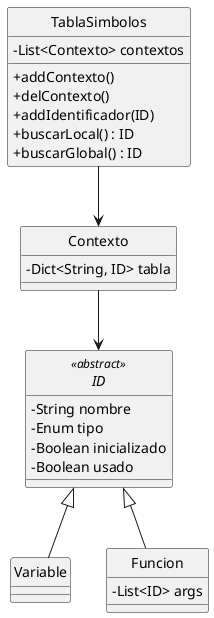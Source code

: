 @startuml TablaSimbolos

skinparam ClassAttributeIconSize 0
hide circle

class TablaSimbolos{
    -List<Contexto> contextos
    +addContexto()
    +delContexto()
    +addIdentificador(ID)
    +buscarLocal() : ID
    +buscarGlobal() : ID
}

class Contexto{
    - Dict<String, ID> tabla
}

abstract class ID<<abstract>>{
    -String nombre
    -Enum tipo
    -Boolean inicializado
    -Boolean usado
}

class Variable{

}

class Funcion{
    -List<ID> args
}

TablaSimbolos --> Contexto
Contexto-->ID
ID <|-- Variable
ID <|-- Funcion

@enduml